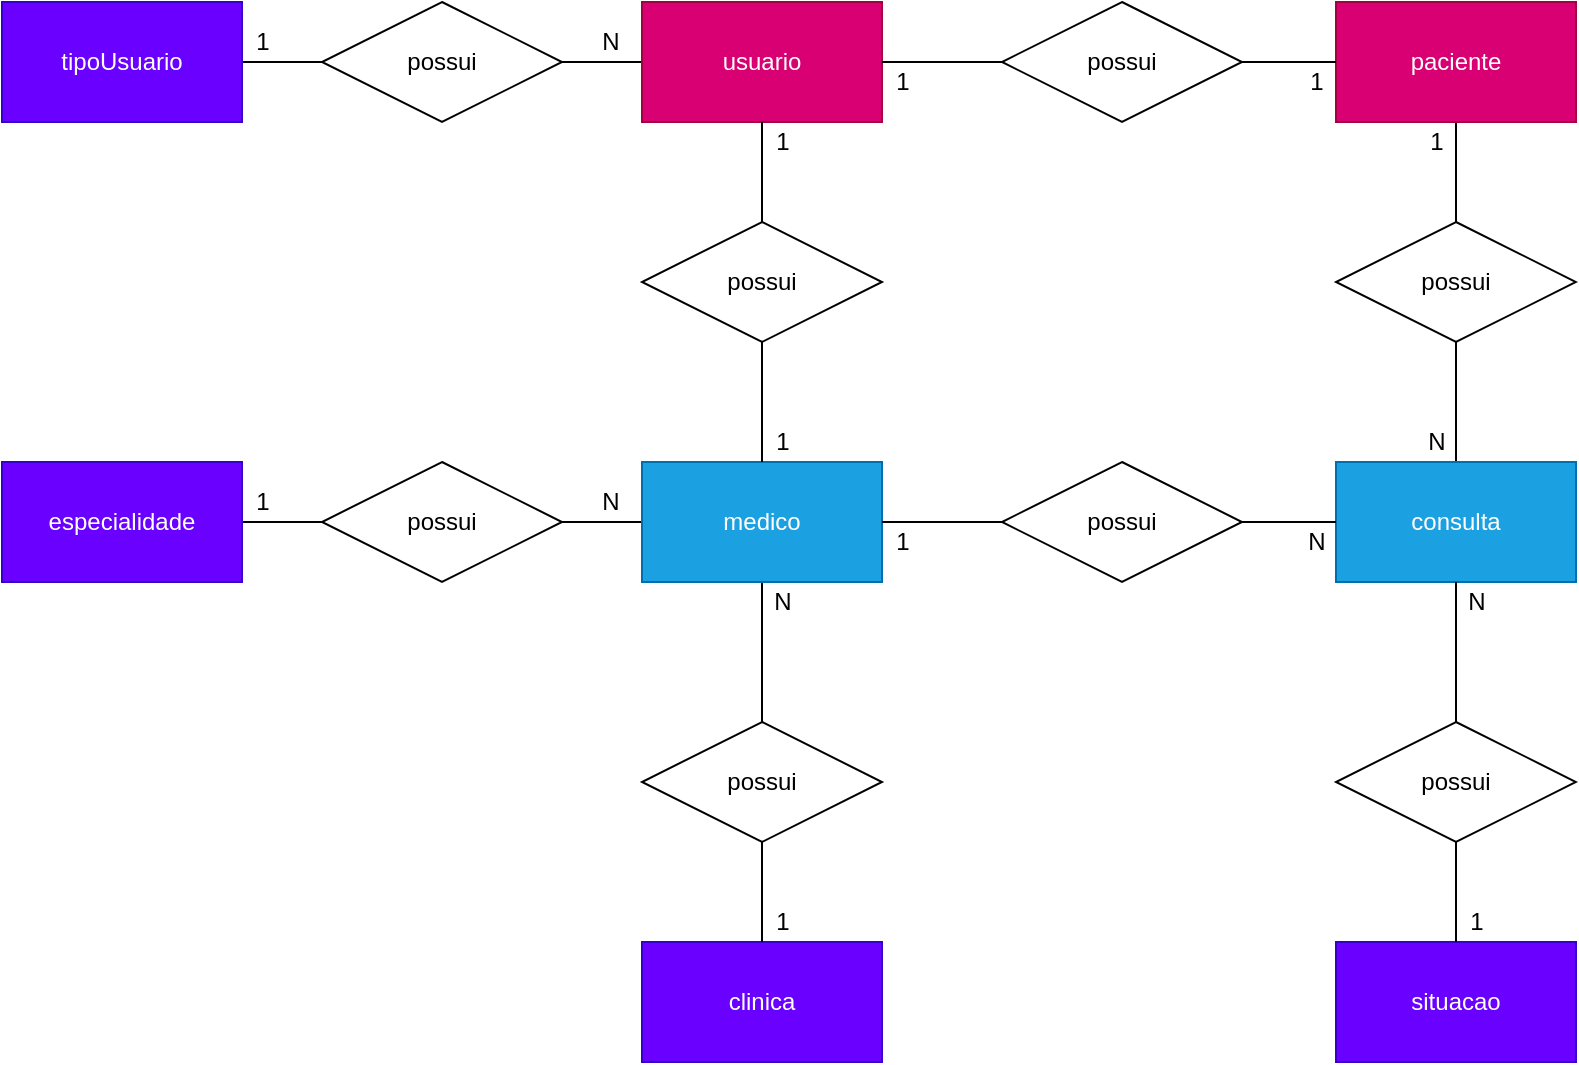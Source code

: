 <mxfile version="14.9.8" type="device" pages="2"><diagram id="Lxt0NjVx4PPxAQT_kS4Z" name="conceitual"><mxGraphModel dx="806" dy="480" grid="1" gridSize="10" guides="1" tooltips="1" connect="1" arrows="1" fold="1" page="1" pageScale="1" pageWidth="827" pageHeight="1169" math="0" shadow="0"><root><mxCell id="0"/><mxCell id="1" parent="0"/><mxCell id="OwNdWW0qKteKwHHFeVN9-1" style="edgeStyle=orthogonalEdgeStyle;rounded=0;orthogonalLoop=1;jettySize=auto;html=1;endArrow=none;endFill=0;" parent="1" source="OwNdWW0qKteKwHHFeVN9-2" target="OwNdWW0qKteKwHHFeVN9-4" edge="1"><mxGeometry relative="1" as="geometry"/></mxCell><mxCell id="OwNdWW0qKteKwHHFeVN9-2" value="tipoUsuario" style="rounded=0;whiteSpace=wrap;html=1;fillColor=#6a00ff;strokeColor=#3700CC;fontColor=#ffffff;" parent="1" vertex="1"><mxGeometry x="40" y="1050" width="120" height="60" as="geometry"/></mxCell><mxCell id="OwNdWW0qKteKwHHFeVN9-3" style="edgeStyle=orthogonalEdgeStyle;rounded=0;orthogonalLoop=1;jettySize=auto;html=1;endArrow=none;endFill=0;" parent="1" source="OwNdWW0qKteKwHHFeVN9-4" target="OwNdWW0qKteKwHHFeVN9-6" edge="1"><mxGeometry relative="1" as="geometry"/></mxCell><mxCell id="OwNdWW0qKteKwHHFeVN9-4" value="possui" style="shape=rhombus;perimeter=rhombusPerimeter;whiteSpace=wrap;html=1;align=center;" parent="1" vertex="1"><mxGeometry x="200" y="1050" width="120" height="60" as="geometry"/></mxCell><mxCell id="OwNdWW0qKteKwHHFeVN9-6" value="usuario" style="rounded=0;whiteSpace=wrap;html=1;fillColor=#d80073;strokeColor=#A50040;fontColor=#ffffff;" parent="1" vertex="1"><mxGeometry x="360" y="1050" width="120" height="60" as="geometry"/></mxCell><mxCell id="OwNdWW0qKteKwHHFeVN9-7" style="edgeStyle=orthogonalEdgeStyle;rounded=0;orthogonalLoop=1;jettySize=auto;html=1;endArrow=none;endFill=0;" parent="1" source="OwNdWW0qKteKwHHFeVN9-8" target="OwNdWW0qKteKwHHFeVN9-10" edge="1"><mxGeometry relative="1" as="geometry"/></mxCell><mxCell id="OwNdWW0qKteKwHHFeVN9-8" value="especialidade" style="rounded=0;whiteSpace=wrap;html=1;fillColor=#6a00ff;strokeColor=#3700CC;fontColor=#ffffff;" parent="1" vertex="1"><mxGeometry x="40" y="1280" width="120" height="60" as="geometry"/></mxCell><mxCell id="OwNdWW0qKteKwHHFeVN9-9" style="edgeStyle=orthogonalEdgeStyle;rounded=0;orthogonalLoop=1;jettySize=auto;html=1;endArrow=none;endFill=0;" parent="1" source="OwNdWW0qKteKwHHFeVN9-10" target="OwNdWW0qKteKwHHFeVN9-13" edge="1"><mxGeometry relative="1" as="geometry"/></mxCell><mxCell id="OwNdWW0qKteKwHHFeVN9-10" value="possui" style="shape=rhombus;perimeter=rhombusPerimeter;whiteSpace=wrap;html=1;align=center;" parent="1" vertex="1"><mxGeometry x="200" y="1280" width="120" height="60" as="geometry"/></mxCell><mxCell id="OwNdWW0qKteKwHHFeVN9-11" style="edgeStyle=orthogonalEdgeStyle;rounded=0;orthogonalLoop=1;jettySize=auto;html=1;entryX=0.5;entryY=0;entryDx=0;entryDy=0;endArrow=none;endFill=0;exitX=0.5;exitY=1;exitDx=0;exitDy=0;" parent="1" source="OwNdWW0qKteKwHHFeVN9-13" target="OwNdWW0qKteKwHHFeVN9-20" edge="1"><mxGeometry relative="1" as="geometry"/></mxCell><mxCell id="OwNdWW0qKteKwHHFeVN9-13" value="medico" style="rounded=0;whiteSpace=wrap;html=1;fillColor=#1ba1e2;strokeColor=#006EAF;fontColor=#ffffff;" parent="1" vertex="1"><mxGeometry x="360" y="1280" width="120" height="60" as="geometry"/></mxCell><mxCell id="OwNdWW0qKteKwHHFeVN9-14" value="1" style="text;html=1;align=center;verticalAlign=middle;resizable=0;points=[];autosize=1;strokeColor=none;" parent="1" vertex="1"><mxGeometry x="160" y="1060" width="20" height="20" as="geometry"/></mxCell><mxCell id="OwNdWW0qKteKwHHFeVN9-15" value="N" style="text;html=1;align=center;verticalAlign=middle;resizable=0;points=[];autosize=1;strokeColor=none;" parent="1" vertex="1"><mxGeometry x="334" y="1060" width="20" height="20" as="geometry"/></mxCell><mxCell id="OwNdWW0qKteKwHHFeVN9-16" value="1" style="text;html=1;align=center;verticalAlign=middle;resizable=0;points=[];autosize=1;strokeColor=none;" parent="1" vertex="1"><mxGeometry x="160" y="1290" width="20" height="20" as="geometry"/></mxCell><mxCell id="OwNdWW0qKteKwHHFeVN9-17" value="N" style="text;html=1;align=center;verticalAlign=middle;resizable=0;points=[];autosize=1;strokeColor=none;" parent="1" vertex="1"><mxGeometry x="334" y="1290" width="20" height="20" as="geometry"/></mxCell><mxCell id="OwNdWW0qKteKwHHFeVN9-18" value="clinica" style="rounded=0;whiteSpace=wrap;html=1;fillColor=#6a00ff;strokeColor=#3700CC;fontColor=#ffffff;" parent="1" vertex="1"><mxGeometry x="360" y="1520" width="120" height="60" as="geometry"/></mxCell><mxCell id="OwNdWW0qKteKwHHFeVN9-19" style="edgeStyle=orthogonalEdgeStyle;rounded=0;orthogonalLoop=1;jettySize=auto;html=1;endArrow=none;endFill=0;" parent="1" source="OwNdWW0qKteKwHHFeVN9-20" target="OwNdWW0qKteKwHHFeVN9-18" edge="1"><mxGeometry relative="1" as="geometry"/></mxCell><mxCell id="OwNdWW0qKteKwHHFeVN9-20" value="possui" style="shape=rhombus;perimeter=rhombusPerimeter;whiteSpace=wrap;html=1;align=center;" parent="1" vertex="1"><mxGeometry x="360" y="1410" width="120" height="60" as="geometry"/></mxCell><mxCell id="OwNdWW0qKteKwHHFeVN9-21" value="1" style="text;html=1;align=center;verticalAlign=middle;resizable=0;points=[];autosize=1;strokeColor=none;" parent="1" vertex="1"><mxGeometry x="420" y="1500" width="20" height="20" as="geometry"/></mxCell><mxCell id="OwNdWW0qKteKwHHFeVN9-22" value="N" style="text;html=1;align=center;verticalAlign=middle;resizable=0;points=[];autosize=1;strokeColor=none;" parent="1" vertex="1"><mxGeometry x="420" y="1340" width="20" height="20" as="geometry"/></mxCell><mxCell id="65DrY2SKDVw_7TaijNZf-21" style="edgeStyle=orthogonalEdgeStyle;rounded=0;orthogonalLoop=1;jettySize=auto;html=1;exitX=0.5;exitY=0;exitDx=0;exitDy=0;entryX=0.5;entryY=1;entryDx=0;entryDy=0;endArrow=none;endFill=0;" parent="1" source="OwNdWW0qKteKwHHFeVN9-25" target="65DrY2SKDVw_7TaijNZf-16" edge="1"><mxGeometry relative="1" as="geometry"/></mxCell><mxCell id="OwNdWW0qKteKwHHFeVN9-25" value="consulta" style="rounded=0;whiteSpace=wrap;html=1;fillColor=#1ba1e2;strokeColor=#006EAF;fontColor=#ffffff;" parent="1" vertex="1"><mxGeometry x="707" y="1280" width="120" height="60" as="geometry"/></mxCell><mxCell id="OwNdWW0qKteKwHHFeVN9-29" value="1" style="text;html=1;align=center;verticalAlign=middle;resizable=0;points=[];autosize=1;strokeColor=none;" parent="1" vertex="1"><mxGeometry x="480" y="1080" width="20" height="20" as="geometry"/></mxCell><mxCell id="OwNdWW0qKteKwHHFeVN9-30" value="N" style="text;html=1;align=center;verticalAlign=middle;resizable=0;points=[];autosize=1;strokeColor=none;" parent="1" vertex="1"><mxGeometry x="687" y="1310" width="20" height="20" as="geometry"/></mxCell><mxCell id="OwNdWW0qKteKwHHFeVN9-32" value="N" style="text;html=1;align=center;verticalAlign=middle;resizable=0;points=[];autosize=1;strokeColor=none;" parent="1" vertex="1"><mxGeometry x="767" y="1340" width="20" height="20" as="geometry"/></mxCell><mxCell id="OwNdWW0qKteKwHHFeVN9-33" value="situacao" style="rounded=0;whiteSpace=wrap;html=1;fillColor=#6a00ff;strokeColor=#3700CC;fontColor=#ffffff;" parent="1" vertex="1"><mxGeometry x="707" y="1520" width="120" height="60" as="geometry"/></mxCell><mxCell id="65DrY2SKDVw_7TaijNZf-29" style="edgeStyle=orthogonalEdgeStyle;rounded=0;orthogonalLoop=1;jettySize=auto;html=1;exitX=0.5;exitY=0;exitDx=0;exitDy=0;endArrow=none;endFill=0;entryX=0.5;entryY=1;entryDx=0;entryDy=0;" parent="1" source="OwNdWW0qKteKwHHFeVN9-35" target="OwNdWW0qKteKwHHFeVN9-25" edge="1"><mxGeometry relative="1" as="geometry"><mxPoint x="877" y="1370" as="targetPoint"/></mxGeometry></mxCell><mxCell id="65DrY2SKDVw_7TaijNZf-30" style="edgeStyle=orthogonalEdgeStyle;rounded=0;orthogonalLoop=1;jettySize=auto;html=1;exitX=0.5;exitY=1;exitDx=0;exitDy=0;entryX=0.5;entryY=0;entryDx=0;entryDy=0;endArrow=none;endFill=0;" parent="1" source="OwNdWW0qKteKwHHFeVN9-35" target="OwNdWW0qKteKwHHFeVN9-33" edge="1"><mxGeometry relative="1" as="geometry"/></mxCell><mxCell id="OwNdWW0qKteKwHHFeVN9-35" value="possui" style="shape=rhombus;perimeter=rhombusPerimeter;whiteSpace=wrap;html=1;align=center;" parent="1" vertex="1"><mxGeometry x="707" y="1410" width="120" height="60" as="geometry"/></mxCell><mxCell id="OwNdWW0qKteKwHHFeVN9-37" value="1" style="text;html=1;align=center;verticalAlign=middle;resizable=0;points=[];autosize=1;strokeColor=none;" parent="1" vertex="1"><mxGeometry x="767" y="1500" width="20" height="20" as="geometry"/></mxCell><mxCell id="65DrY2SKDVw_7TaijNZf-2" style="edgeStyle=orthogonalEdgeStyle;rounded=0;orthogonalLoop=1;jettySize=auto;html=1;exitX=0.5;exitY=0;exitDx=0;exitDy=0;entryX=0.5;entryY=1;entryDx=0;entryDy=0;endArrow=none;endFill=0;" parent="1" source="65DrY2SKDVw_7TaijNZf-1" target="OwNdWW0qKteKwHHFeVN9-6" edge="1"><mxGeometry relative="1" as="geometry"/></mxCell><mxCell id="65DrY2SKDVw_7TaijNZf-3" style="edgeStyle=orthogonalEdgeStyle;rounded=0;orthogonalLoop=1;jettySize=auto;html=1;exitX=0.5;exitY=1;exitDx=0;exitDy=0;entryX=0.5;entryY=0;entryDx=0;entryDy=0;endArrow=none;endFill=0;" parent="1" source="65DrY2SKDVw_7TaijNZf-1" target="OwNdWW0qKteKwHHFeVN9-13" edge="1"><mxGeometry relative="1" as="geometry"/></mxCell><mxCell id="65DrY2SKDVw_7TaijNZf-1" value="possui" style="shape=rhombus;perimeter=rhombusPerimeter;whiteSpace=wrap;html=1;align=center;" parent="1" vertex="1"><mxGeometry x="360" y="1160" width="120" height="60" as="geometry"/></mxCell><mxCell id="65DrY2SKDVw_7TaijNZf-4" value="1" style="text;html=1;align=center;verticalAlign=middle;resizable=0;points=[];autosize=1;strokeColor=none;" parent="1" vertex="1"><mxGeometry x="420" y="1260" width="20" height="20" as="geometry"/></mxCell><mxCell id="65DrY2SKDVw_7TaijNZf-17" style="edgeStyle=orthogonalEdgeStyle;rounded=0;orthogonalLoop=1;jettySize=auto;html=1;exitX=0.5;exitY=1;exitDx=0;exitDy=0;entryX=0.5;entryY=0;entryDx=0;entryDy=0;endArrow=none;endFill=0;" parent="1" source="65DrY2SKDVw_7TaijNZf-5" target="65DrY2SKDVw_7TaijNZf-16" edge="1"><mxGeometry relative="1" as="geometry"/></mxCell><mxCell id="65DrY2SKDVw_7TaijNZf-5" value="paciente" style="rounded=0;whiteSpace=wrap;html=1;fillColor=#d80073;strokeColor=#A50040;fontColor=#ffffff;" parent="1" vertex="1"><mxGeometry x="707" y="1050" width="120" height="60" as="geometry"/></mxCell><mxCell id="65DrY2SKDVw_7TaijNZf-22" style="edgeStyle=orthogonalEdgeStyle;rounded=0;orthogonalLoop=1;jettySize=auto;html=1;exitX=1;exitY=0.5;exitDx=0;exitDy=0;entryX=0;entryY=0.5;entryDx=0;entryDy=0;endArrow=none;endFill=0;" parent="1" source="65DrY2SKDVw_7TaijNZf-8" target="65DrY2SKDVw_7TaijNZf-5" edge="1"><mxGeometry relative="1" as="geometry"><mxPoint x="677" y="1080" as="sourcePoint"/></mxGeometry></mxCell><mxCell id="65DrY2SKDVw_7TaijNZf-23" style="edgeStyle=orthogonalEdgeStyle;rounded=0;orthogonalLoop=1;jettySize=auto;html=1;exitX=0;exitY=0.5;exitDx=0;exitDy=0;entryX=1;entryY=0.5;entryDx=0;entryDy=0;endArrow=none;endFill=0;" parent="1" source="65DrY2SKDVw_7TaijNZf-8" target="OwNdWW0qKteKwHHFeVN9-6" edge="1"><mxGeometry relative="1" as="geometry"/></mxCell><mxCell id="65DrY2SKDVw_7TaijNZf-8" value="possui" style="shape=rhombus;perimeter=rhombusPerimeter;whiteSpace=wrap;html=1;align=center;" parent="1" vertex="1"><mxGeometry x="540" y="1050" width="120" height="60" as="geometry"/></mxCell><mxCell id="65DrY2SKDVw_7TaijNZf-14" style="edgeStyle=orthogonalEdgeStyle;rounded=0;orthogonalLoop=1;jettySize=auto;html=1;exitX=1;exitY=0.5;exitDx=0;exitDy=0;entryX=0;entryY=0.5;entryDx=0;entryDy=0;endArrow=none;endFill=0;" parent="1" source="65DrY2SKDVw_7TaijNZf-13" target="OwNdWW0qKteKwHHFeVN9-25" edge="1"><mxGeometry relative="1" as="geometry"/></mxCell><mxCell id="65DrY2SKDVw_7TaijNZf-15" style="edgeStyle=orthogonalEdgeStyle;rounded=0;orthogonalLoop=1;jettySize=auto;html=1;exitX=0;exitY=0.5;exitDx=0;exitDy=0;entryX=1;entryY=0.5;entryDx=0;entryDy=0;endArrow=none;endFill=0;" parent="1" source="65DrY2SKDVw_7TaijNZf-13" target="OwNdWW0qKteKwHHFeVN9-13" edge="1"><mxGeometry relative="1" as="geometry"/></mxCell><mxCell id="65DrY2SKDVw_7TaijNZf-13" value="possui" style="shape=rhombus;perimeter=rhombusPerimeter;whiteSpace=wrap;html=1;align=center;" parent="1" vertex="1"><mxGeometry x="540" y="1280" width="120" height="60" as="geometry"/></mxCell><mxCell id="65DrY2SKDVw_7TaijNZf-16" value="possui" style="shape=rhombus;perimeter=rhombusPerimeter;whiteSpace=wrap;html=1;align=center;" parent="1" vertex="1"><mxGeometry x="707" y="1160" width="120" height="60" as="geometry"/></mxCell><mxCell id="65DrY2SKDVw_7TaijNZf-20" value="1" style="text;html=1;align=center;verticalAlign=middle;resizable=0;points=[];autosize=1;strokeColor=none;" parent="1" vertex="1"><mxGeometry x="420" y="1110" width="20" height="20" as="geometry"/></mxCell><mxCell id="65DrY2SKDVw_7TaijNZf-25" value="1" style="text;html=1;align=center;verticalAlign=middle;resizable=0;points=[];autosize=1;strokeColor=none;" parent="1" vertex="1"><mxGeometry x="480" y="1310" width="20" height="20" as="geometry"/></mxCell><mxCell id="65DrY2SKDVw_7TaijNZf-26" value="1" style="text;html=1;align=center;verticalAlign=middle;resizable=0;points=[];autosize=1;strokeColor=none;" parent="1" vertex="1"><mxGeometry x="687" y="1080" width="20" height="20" as="geometry"/></mxCell><mxCell id="65DrY2SKDVw_7TaijNZf-27" value="1" style="text;html=1;align=center;verticalAlign=middle;resizable=0;points=[];autosize=1;strokeColor=none;" parent="1" vertex="1"><mxGeometry x="747" y="1110" width="20" height="20" as="geometry"/></mxCell><mxCell id="65DrY2SKDVw_7TaijNZf-28" value="N" style="text;html=1;align=center;verticalAlign=middle;resizable=0;points=[];autosize=1;strokeColor=none;" parent="1" vertex="1"><mxGeometry x="747" y="1260" width="20" height="20" as="geometry"/></mxCell></root></mxGraphModel></diagram><diagram id="423AJ-9ZqPnK5ItFMTNf" name="lógico"><mxGraphModel dx="1151" dy="686" grid="1" gridSize="10" guides="1" tooltips="1" connect="1" arrows="1" fold="1" page="1" pageScale="1" pageWidth="827" pageHeight="1169" math="0" shadow="0"><root><mxCell id="VZrXTaPaGVMz0OXlkZxb-0"/><mxCell id="VZrXTaPaGVMz0OXlkZxb-1" parent="VZrXTaPaGVMz0OXlkZxb-0"/><mxCell id="xFyvgb-0Ko9vymRWaTOT-13" value="tipoUsuario" style="shape=table;startSize=30;container=1;collapsible=1;childLayout=tableLayout;fixedRows=1;rowLines=0;fontStyle=1;align=center;resizeLast=1;fillColor=#6a00ff;strokeColor=#3700CC;fontColor=#ffffff;" parent="VZrXTaPaGVMz0OXlkZxb-1" vertex="1"><mxGeometry x="570" y="600" width="180" height="100" as="geometry"/></mxCell><mxCell id="xFyvgb-0Ko9vymRWaTOT-17" value="" style="shape=partialRectangle;collapsible=0;dropTarget=0;pointerEvents=0;fillColor=none;top=0;left=0;bottom=1;right=0;points=[[0,0.5],[1,0.5]];portConstraint=eastwest;" parent="xFyvgb-0Ko9vymRWaTOT-13" vertex="1"><mxGeometry y="30" width="180" height="30" as="geometry"/></mxCell><mxCell id="xFyvgb-0Ko9vymRWaTOT-18" value="PK" style="shape=partialRectangle;connectable=0;fillColor=#60a917;top=0;left=0;bottom=0;right=0;fontStyle=1;overflow=hidden;strokeColor=#2D7600;fontColor=#ffffff;" parent="xFyvgb-0Ko9vymRWaTOT-17" vertex="1"><mxGeometry width="60" height="30" as="geometry"/></mxCell><mxCell id="xFyvgb-0Ko9vymRWaTOT-19" value="idTipoUsuario" style="shape=partialRectangle;connectable=0;fillColor=none;top=0;left=0;bottom=0;right=0;align=left;spacingLeft=6;fontStyle=5;overflow=hidden;" parent="xFyvgb-0Ko9vymRWaTOT-17" vertex="1"><mxGeometry x="60" width="120" height="30" as="geometry"/></mxCell><mxCell id="xFyvgb-0Ko9vymRWaTOT-20" value="" style="shape=partialRectangle;collapsible=0;dropTarget=0;pointerEvents=0;fillColor=none;top=0;left=0;bottom=0;right=0;points=[[0,0.5],[1,0.5]];portConstraint=eastwest;" parent="xFyvgb-0Ko9vymRWaTOT-13" vertex="1"><mxGeometry y="60" width="180" height="30" as="geometry"/></mxCell><mxCell id="xFyvgb-0Ko9vymRWaTOT-21" value="" style="shape=partialRectangle;connectable=0;fillColor=none;top=0;left=0;bottom=0;right=0;editable=1;overflow=hidden;" parent="xFyvgb-0Ko9vymRWaTOT-20" vertex="1"><mxGeometry width="60" height="30" as="geometry"/></mxCell><mxCell id="xFyvgb-0Ko9vymRWaTOT-22" value="titulo" style="shape=partialRectangle;connectable=0;fillColor=none;top=0;left=0;bottom=0;right=0;align=left;spacingLeft=6;overflow=hidden;" parent="xFyvgb-0Ko9vymRWaTOT-20" vertex="1"><mxGeometry x="60" width="120" height="30" as="geometry"/></mxCell><mxCell id="edifwQnr1_wONcyW02Sf-0" value="usuario" style="shape=table;startSize=30;container=1;collapsible=1;childLayout=tableLayout;fixedRows=1;rowLines=0;fontStyle=1;align=center;resizeLast=1;fillColor=#d80073;strokeColor=#A50040;fontColor=#ffffff;" parent="VZrXTaPaGVMz0OXlkZxb-1" vertex="1"><mxGeometry x="290" y="510" width="180" height="190" as="geometry"/></mxCell><mxCell id="edifwQnr1_wONcyW02Sf-1" value="" style="shape=partialRectangle;collapsible=0;dropTarget=0;pointerEvents=0;fillColor=none;top=0;left=0;bottom=0;right=0;points=[[0,0.5],[1,0.5]];portConstraint=eastwest;" parent="edifwQnr1_wONcyW02Sf-0" vertex="1"><mxGeometry y="30" width="180" height="30" as="geometry"/></mxCell><mxCell id="edifwQnr1_wONcyW02Sf-2" value="PK" style="shape=partialRectangle;connectable=0;fillColor=#60a917;top=0;left=0;bottom=0;right=0;fontStyle=1;overflow=hidden;strokeColor=#2D7600;fontColor=#ffffff;" parent="edifwQnr1_wONcyW02Sf-1" vertex="1"><mxGeometry width="60" height="30" as="geometry"/></mxCell><mxCell id="edifwQnr1_wONcyW02Sf-3" value="idUsuario" style="shape=partialRectangle;connectable=0;fillColor=none;top=0;left=0;bottom=0;right=0;align=left;spacingLeft=6;fontStyle=5;overflow=hidden;" parent="edifwQnr1_wONcyW02Sf-1" vertex="1"><mxGeometry x="60" width="120" height="30" as="geometry"/></mxCell><mxCell id="edifwQnr1_wONcyW02Sf-7" value="" style="shape=partialRectangle;collapsible=0;dropTarget=0;pointerEvents=0;fillColor=none;top=0;left=0;bottom=1;right=0;points=[[0,0.5],[1,0.5]];portConstraint=eastwest;" parent="edifwQnr1_wONcyW02Sf-0" vertex="1"><mxGeometry y="60" width="180" height="30" as="geometry"/></mxCell><mxCell id="edifwQnr1_wONcyW02Sf-8" value="FK" style="shape=partialRectangle;connectable=0;fillColor=#f0a30a;top=0;left=0;bottom=0;right=0;fontStyle=1;overflow=hidden;strokeColor=#BD7000;fontColor=#000000;" parent="edifwQnr1_wONcyW02Sf-7" vertex="1"><mxGeometry width="60" height="30" as="geometry"/></mxCell><mxCell id="edifwQnr1_wONcyW02Sf-9" value="idTipoUsuario" style="shape=partialRectangle;connectable=0;fillColor=none;top=0;left=0;bottom=0;right=0;align=left;spacingLeft=6;fontStyle=5;overflow=hidden;" parent="edifwQnr1_wONcyW02Sf-7" vertex="1"><mxGeometry x="60" width="120" height="30" as="geometry"/></mxCell><mxCell id="edifwQnr1_wONcyW02Sf-10" value="" style="shape=partialRectangle;collapsible=0;dropTarget=0;pointerEvents=0;fillColor=none;top=0;left=0;bottom=0;right=0;points=[[0,0.5],[1,0.5]];portConstraint=eastwest;" parent="edifwQnr1_wONcyW02Sf-0" vertex="1"><mxGeometry y="90" width="180" height="30" as="geometry"/></mxCell><mxCell id="edifwQnr1_wONcyW02Sf-11" value="" style="shape=partialRectangle;connectable=0;fillColor=none;top=0;left=0;bottom=0;right=0;editable=1;overflow=hidden;" parent="edifwQnr1_wONcyW02Sf-10" vertex="1"><mxGeometry width="60" height="30" as="geometry"/></mxCell><mxCell id="edifwQnr1_wONcyW02Sf-12" value="nome" style="shape=partialRectangle;connectable=0;fillColor=none;top=0;left=0;bottom=0;right=0;align=left;spacingLeft=6;overflow=hidden;" parent="edifwQnr1_wONcyW02Sf-10" vertex="1"><mxGeometry x="60" width="120" height="30" as="geometry"/></mxCell><mxCell id="edifwQnr1_wONcyW02Sf-13" value="" style="shape=partialRectangle;collapsible=0;dropTarget=0;pointerEvents=0;fillColor=none;top=0;left=0;bottom=0;right=0;points=[[0,0.5],[1,0.5]];portConstraint=eastwest;" parent="edifwQnr1_wONcyW02Sf-0" vertex="1"><mxGeometry y="120" width="180" height="30" as="geometry"/></mxCell><mxCell id="edifwQnr1_wONcyW02Sf-14" value="" style="shape=partialRectangle;connectable=0;fillColor=none;top=0;left=0;bottom=0;right=0;editable=1;overflow=hidden;" parent="edifwQnr1_wONcyW02Sf-13" vertex="1"><mxGeometry width="60" height="30" as="geometry"/></mxCell><mxCell id="edifwQnr1_wONcyW02Sf-15" value="email" style="shape=partialRectangle;connectable=0;fillColor=none;top=0;left=0;bottom=0;right=0;align=left;spacingLeft=6;overflow=hidden;" parent="edifwQnr1_wONcyW02Sf-13" vertex="1"><mxGeometry x="60" width="120" height="30" as="geometry"/></mxCell><mxCell id="edifwQnr1_wONcyW02Sf-16" value="" style="shape=partialRectangle;collapsible=0;dropTarget=0;pointerEvents=0;fillColor=none;top=0;left=0;bottom=0;right=0;points=[[0,0.5],[1,0.5]];portConstraint=eastwest;" parent="edifwQnr1_wONcyW02Sf-0" vertex="1"><mxGeometry y="150" width="180" height="30" as="geometry"/></mxCell><mxCell id="edifwQnr1_wONcyW02Sf-17" value="" style="shape=partialRectangle;connectable=0;fillColor=none;top=0;left=0;bottom=0;right=0;editable=1;overflow=hidden;" parent="edifwQnr1_wONcyW02Sf-16" vertex="1"><mxGeometry width="60" height="30" as="geometry"/></mxCell><mxCell id="edifwQnr1_wONcyW02Sf-18" value="senha" style="shape=partialRectangle;connectable=0;fillColor=none;top=0;left=0;bottom=0;right=0;align=left;spacingLeft=6;overflow=hidden;" parent="edifwQnr1_wONcyW02Sf-16" vertex="1"><mxGeometry x="60" width="120" height="30" as="geometry"/></mxCell><mxCell id="edifwQnr1_wONcyW02Sf-22" value="especialidade" style="shape=table;startSize=30;container=1;collapsible=1;childLayout=tableLayout;fixedRows=1;rowLines=0;fontStyle=1;align=center;resizeLast=1;fillColor=#6a00ff;strokeColor=#3700CC;fontColor=#ffffff;" parent="VZrXTaPaGVMz0OXlkZxb-1" vertex="1"><mxGeometry x="290" y="40" width="180" height="100" as="geometry"/></mxCell><mxCell id="edifwQnr1_wONcyW02Sf-23" value="" style="shape=partialRectangle;collapsible=0;dropTarget=0;pointerEvents=0;fillColor=none;top=0;left=0;bottom=1;right=0;points=[[0,0.5],[1,0.5]];portConstraint=eastwest;" parent="edifwQnr1_wONcyW02Sf-22" vertex="1"><mxGeometry y="30" width="180" height="30" as="geometry"/></mxCell><mxCell id="edifwQnr1_wONcyW02Sf-24" value="PK" style="shape=partialRectangle;connectable=0;fillColor=#60a917;top=0;left=0;bottom=0;right=0;fontStyle=1;overflow=hidden;strokeColor=#2D7600;fontColor=#ffffff;" parent="edifwQnr1_wONcyW02Sf-23" vertex="1"><mxGeometry width="60" height="30" as="geometry"/></mxCell><mxCell id="edifwQnr1_wONcyW02Sf-25" value="idEspecialidade" style="shape=partialRectangle;connectable=0;fillColor=none;top=0;left=0;bottom=0;right=0;align=left;spacingLeft=6;fontStyle=5;overflow=hidden;" parent="edifwQnr1_wONcyW02Sf-23" vertex="1"><mxGeometry x="60" width="120" height="30" as="geometry"/></mxCell><mxCell id="edifwQnr1_wONcyW02Sf-26" value="" style="shape=partialRectangle;collapsible=0;dropTarget=0;pointerEvents=0;fillColor=none;top=0;left=0;bottom=0;right=0;points=[[0,0.5],[1,0.5]];portConstraint=eastwest;" parent="edifwQnr1_wONcyW02Sf-22" vertex="1"><mxGeometry y="60" width="180" height="30" as="geometry"/></mxCell><mxCell id="edifwQnr1_wONcyW02Sf-27" value="" style="shape=partialRectangle;connectable=0;fillColor=none;top=0;left=0;bottom=0;right=0;editable=1;overflow=hidden;" parent="edifwQnr1_wONcyW02Sf-26" vertex="1"><mxGeometry width="60" height="30" as="geometry"/></mxCell><mxCell id="edifwQnr1_wONcyW02Sf-28" value="nome" style="shape=partialRectangle;connectable=0;fillColor=none;top=0;left=0;bottom=0;right=0;align=left;spacingLeft=6;overflow=hidden;" parent="edifwQnr1_wONcyW02Sf-26" vertex="1"><mxGeometry x="60" width="120" height="30" as="geometry"/></mxCell><mxCell id="edifwQnr1_wONcyW02Sf-29" value="clinica" style="shape=table;startSize=30;container=1;collapsible=1;childLayout=tableLayout;fixedRows=1;rowLines=0;fontStyle=1;align=center;resizeLast=1;fillColor=#6a00ff;strokeColor=#3700CC;fontColor=#ffffff;" parent="VZrXTaPaGVMz0OXlkZxb-1" vertex="1"><mxGeometry x="290" y="200" width="180" height="250" as="geometry"/></mxCell><mxCell id="edifwQnr1_wONcyW02Sf-30" value="" style="shape=partialRectangle;collapsible=0;dropTarget=0;pointerEvents=0;fillColor=none;top=0;left=0;bottom=1;right=0;points=[[0,0.5],[1,0.5]];portConstraint=eastwest;" parent="edifwQnr1_wONcyW02Sf-29" vertex="1"><mxGeometry y="30" width="180" height="30" as="geometry"/></mxCell><mxCell id="edifwQnr1_wONcyW02Sf-31" value="PK" style="shape=partialRectangle;connectable=0;fillColor=#60a917;top=0;left=0;bottom=0;right=0;fontStyle=1;overflow=hidden;strokeColor=#2D7600;fontColor=#ffffff;" parent="edifwQnr1_wONcyW02Sf-30" vertex="1"><mxGeometry width="60" height="30" as="geometry"/></mxCell><mxCell id="edifwQnr1_wONcyW02Sf-32" value="idClinica" style="shape=partialRectangle;connectable=0;fillColor=none;top=0;left=0;bottom=0;right=0;align=left;spacingLeft=6;fontStyle=5;overflow=hidden;" parent="edifwQnr1_wONcyW02Sf-30" vertex="1"><mxGeometry x="60" width="120" height="30" as="geometry"/></mxCell><mxCell id="edifwQnr1_wONcyW02Sf-33" value="" style="shape=partialRectangle;collapsible=0;dropTarget=0;pointerEvents=0;fillColor=none;top=0;left=0;bottom=0;right=0;points=[[0,0.5],[1,0.5]];portConstraint=eastwest;" parent="edifwQnr1_wONcyW02Sf-29" vertex="1"><mxGeometry y="60" width="180" height="30" as="geometry"/></mxCell><mxCell id="edifwQnr1_wONcyW02Sf-34" value="" style="shape=partialRectangle;connectable=0;fillColor=none;top=0;left=0;bottom=0;right=0;editable=1;overflow=hidden;" parent="edifwQnr1_wONcyW02Sf-33" vertex="1"><mxGeometry width="60" height="30" as="geometry"/></mxCell><mxCell id="edifwQnr1_wONcyW02Sf-35" value="nomeFantasia" style="shape=partialRectangle;connectable=0;fillColor=none;top=0;left=0;bottom=0;right=0;align=left;spacingLeft=6;overflow=hidden;" parent="edifwQnr1_wONcyW02Sf-33" vertex="1"><mxGeometry x="60" width="120" height="30" as="geometry"/></mxCell><mxCell id="To58ahMZVCn-xA5OfOb6-0" value="" style="shape=partialRectangle;collapsible=0;dropTarget=0;pointerEvents=0;fillColor=none;top=0;left=0;bottom=0;right=0;points=[[0,0.5],[1,0.5]];portConstraint=eastwest;" parent="edifwQnr1_wONcyW02Sf-29" vertex="1"><mxGeometry y="90" width="180" height="30" as="geometry"/></mxCell><mxCell id="To58ahMZVCn-xA5OfOb6-1" value="" style="shape=partialRectangle;connectable=0;fillColor=none;top=0;left=0;bottom=0;right=0;editable=1;overflow=hidden;" parent="To58ahMZVCn-xA5OfOb6-0" vertex="1"><mxGeometry width="60" height="30" as="geometry"/></mxCell><mxCell id="To58ahMZVCn-xA5OfOb6-2" value="cnpj" style="shape=partialRectangle;connectable=0;fillColor=none;top=0;left=0;bottom=0;right=0;align=left;spacingLeft=6;overflow=hidden;" parent="To58ahMZVCn-xA5OfOb6-0" vertex="1"><mxGeometry x="60" width="120" height="30" as="geometry"/></mxCell><mxCell id="edifwQnr1_wONcyW02Sf-36" value="" style="shape=partialRectangle;collapsible=0;dropTarget=0;pointerEvents=0;fillColor=none;top=0;left=0;bottom=0;right=0;points=[[0,0.5],[1,0.5]];portConstraint=eastwest;" parent="edifwQnr1_wONcyW02Sf-29" vertex="1"><mxGeometry y="120" width="180" height="30" as="geometry"/></mxCell><mxCell id="edifwQnr1_wONcyW02Sf-37" value="" style="shape=partialRectangle;connectable=0;fillColor=none;top=0;left=0;bottom=0;right=0;editable=1;overflow=hidden;" parent="edifwQnr1_wONcyW02Sf-36" vertex="1"><mxGeometry width="60" height="30" as="geometry"/></mxCell><mxCell id="edifwQnr1_wONcyW02Sf-38" value="razaoSocial" style="shape=partialRectangle;connectable=0;fillColor=none;top=0;left=0;bottom=0;right=0;align=left;spacingLeft=6;overflow=hidden;" parent="edifwQnr1_wONcyW02Sf-36" vertex="1"><mxGeometry x="60" width="120" height="30" as="geometry"/></mxCell><mxCell id="edifwQnr1_wONcyW02Sf-39" value="" style="shape=partialRectangle;collapsible=0;dropTarget=0;pointerEvents=0;fillColor=none;top=0;left=0;bottom=0;right=0;points=[[0,0.5],[1,0.5]];portConstraint=eastwest;" parent="edifwQnr1_wONcyW02Sf-29" vertex="1"><mxGeometry y="150" width="180" height="30" as="geometry"/></mxCell><mxCell id="edifwQnr1_wONcyW02Sf-40" value="" style="shape=partialRectangle;connectable=0;fillColor=none;top=0;left=0;bottom=0;right=0;editable=1;overflow=hidden;" parent="edifwQnr1_wONcyW02Sf-39" vertex="1"><mxGeometry width="60" height="30" as="geometry"/></mxCell><mxCell id="edifwQnr1_wONcyW02Sf-41" value="endereco" style="shape=partialRectangle;connectable=0;fillColor=none;top=0;left=0;bottom=0;right=0;align=left;spacingLeft=6;overflow=hidden;" parent="edifwQnr1_wONcyW02Sf-39" vertex="1"><mxGeometry x="60" width="120" height="30" as="geometry"/></mxCell><mxCell id="edifwQnr1_wONcyW02Sf-42" value="" style="shape=partialRectangle;collapsible=0;dropTarget=0;pointerEvents=0;fillColor=none;top=0;left=0;bottom=0;right=0;points=[[0,0.5],[1,0.5]];portConstraint=eastwest;" parent="edifwQnr1_wONcyW02Sf-29" vertex="1"><mxGeometry y="180" width="180" height="30" as="geometry"/></mxCell><mxCell id="edifwQnr1_wONcyW02Sf-43" value="" style="shape=partialRectangle;connectable=0;fillColor=none;top=0;left=0;bottom=0;right=0;editable=1;overflow=hidden;" parent="edifwQnr1_wONcyW02Sf-42" vertex="1"><mxGeometry width="60" height="30" as="geometry"/></mxCell><mxCell id="edifwQnr1_wONcyW02Sf-44" value="telefone" style="shape=partialRectangle;connectable=0;fillColor=none;top=0;left=0;bottom=0;right=0;align=left;spacingLeft=6;overflow=hidden;" parent="edifwQnr1_wONcyW02Sf-42" vertex="1"><mxGeometry x="60" width="120" height="30" as="geometry"/></mxCell><mxCell id="EemRKt45vE_Mmf5C3SEy-0" value="" style="shape=partialRectangle;collapsible=0;dropTarget=0;pointerEvents=0;fillColor=none;top=0;left=0;bottom=0;right=0;points=[[0,0.5],[1,0.5]];portConstraint=eastwest;" parent="edifwQnr1_wONcyW02Sf-29" vertex="1"><mxGeometry y="210" width="180" height="30" as="geometry"/></mxCell><mxCell id="EemRKt45vE_Mmf5C3SEy-1" value="" style="shape=partialRectangle;connectable=0;fillColor=none;top=0;left=0;bottom=0;right=0;editable=1;overflow=hidden;" parent="EemRKt45vE_Mmf5C3SEy-0" vertex="1"><mxGeometry width="60" height="30" as="geometry"/></mxCell><mxCell id="EemRKt45vE_Mmf5C3SEy-2" value="horarioFuncionamento" style="shape=partialRectangle;connectable=0;fillColor=none;top=0;left=0;bottom=0;right=0;align=left;spacingLeft=6;overflow=hidden;" parent="EemRKt45vE_Mmf5C3SEy-0" vertex="1"><mxGeometry x="60" width="120" height="30" as="geometry"/></mxCell><mxCell id="edifwQnr1_wONcyW02Sf-51" value="situacao" style="shape=table;startSize=30;container=1;collapsible=1;childLayout=tableLayout;fixedRows=1;rowLines=0;fontStyle=1;align=center;resizeLast=1;fillColor=#6a00ff;strokeColor=#3700CC;fontColor=#ffffff;" parent="VZrXTaPaGVMz0OXlkZxb-1" vertex="1"><mxGeometry x="830" y="300" width="180" height="100" as="geometry"><mxRectangle x="830" y="300" width="80" height="30" as="alternateBounds"/></mxGeometry></mxCell><mxCell id="edifwQnr1_wONcyW02Sf-52" value="" style="shape=partialRectangle;collapsible=0;dropTarget=0;pointerEvents=0;fillColor=none;top=0;left=0;bottom=1;right=0;points=[[0,0.5],[1,0.5]];portConstraint=eastwest;" parent="edifwQnr1_wONcyW02Sf-51" vertex="1"><mxGeometry y="30" width="180" height="30" as="geometry"/></mxCell><mxCell id="edifwQnr1_wONcyW02Sf-53" value="PK" style="shape=partialRectangle;connectable=0;fillColor=#60a917;top=0;left=0;bottom=0;right=0;fontStyle=1;overflow=hidden;strokeColor=#2D7600;fontColor=#ffffff;" parent="edifwQnr1_wONcyW02Sf-52" vertex="1"><mxGeometry width="60" height="30" as="geometry"/></mxCell><mxCell id="edifwQnr1_wONcyW02Sf-54" value="idSituacao" style="shape=partialRectangle;connectable=0;fillColor=none;top=0;left=0;bottom=0;right=0;align=left;spacingLeft=6;fontStyle=5;overflow=hidden;" parent="edifwQnr1_wONcyW02Sf-52" vertex="1"><mxGeometry x="60" width="120" height="30" as="geometry"/></mxCell><mxCell id="edifwQnr1_wONcyW02Sf-55" value="" style="shape=partialRectangle;collapsible=0;dropTarget=0;pointerEvents=0;fillColor=none;top=0;left=0;bottom=0;right=0;points=[[0,0.5],[1,0.5]];portConstraint=eastwest;" parent="edifwQnr1_wONcyW02Sf-51" vertex="1"><mxGeometry y="60" width="180" height="30" as="geometry"/></mxCell><mxCell id="edifwQnr1_wONcyW02Sf-56" value="" style="shape=partialRectangle;connectable=0;fillColor=none;top=0;left=0;bottom=0;right=0;editable=1;overflow=hidden;" parent="edifwQnr1_wONcyW02Sf-55" vertex="1"><mxGeometry width="60" height="30" as="geometry"/></mxCell><mxCell id="edifwQnr1_wONcyW02Sf-57" value="titulo" style="shape=partialRectangle;connectable=0;fillColor=none;top=0;left=0;bottom=0;right=0;align=left;spacingLeft=6;overflow=hidden;" parent="edifwQnr1_wONcyW02Sf-55" vertex="1"><mxGeometry x="60" width="120" height="30" as="geometry"/></mxCell><mxCell id="edifwQnr1_wONcyW02Sf-58" value="consulta" style="shape=table;startSize=30;container=1;collapsible=1;childLayout=tableLayout;fixedRows=1;rowLines=0;fontStyle=1;align=center;resizeLast=1;fillColor=#1ba1e2;strokeColor=#006EAF;fontColor=#ffffff;" parent="VZrXTaPaGVMz0OXlkZxb-1" vertex="1"><mxGeometry x="830" y="40" width="180" height="220" as="geometry"/></mxCell><mxCell id="edifwQnr1_wONcyW02Sf-59" value="" style="shape=partialRectangle;collapsible=0;dropTarget=0;pointerEvents=0;fillColor=none;top=0;left=0;bottom=0;right=0;points=[[0,0.5],[1,0.5]];portConstraint=eastwest;" parent="edifwQnr1_wONcyW02Sf-58" vertex="1"><mxGeometry y="30" width="180" height="30" as="geometry"/></mxCell><mxCell id="edifwQnr1_wONcyW02Sf-60" value="PK" style="shape=partialRectangle;connectable=0;fillColor=#60a917;top=0;left=0;bottom=0;right=0;fontStyle=1;overflow=hidden;strokeColor=#2D7600;fontColor=#ffffff;" parent="edifwQnr1_wONcyW02Sf-59" vertex="1"><mxGeometry width="60" height="30" as="geometry"/></mxCell><mxCell id="edifwQnr1_wONcyW02Sf-61" value="idConsulta" style="shape=partialRectangle;connectable=0;fillColor=none;top=0;left=0;bottom=0;right=0;align=left;spacingLeft=6;fontStyle=5;overflow=hidden;" parent="edifwQnr1_wONcyW02Sf-59" vertex="1"><mxGeometry x="60" width="120" height="30" as="geometry"/></mxCell><mxCell id="edifwQnr1_wONcyW02Sf-62" value="" style="shape=partialRectangle;collapsible=0;dropTarget=0;pointerEvents=0;fillColor=none;top=0;left=0;bottom=0;right=0;points=[[0,0.5],[1,0.5]];portConstraint=eastwest;" parent="edifwQnr1_wONcyW02Sf-58" vertex="1"><mxGeometry y="60" width="180" height="30" as="geometry"/></mxCell><mxCell id="edifwQnr1_wONcyW02Sf-63" value="FK" style="shape=partialRectangle;connectable=0;fillColor=#f0a30a;top=0;left=0;bottom=0;right=0;fontStyle=1;overflow=hidden;strokeColor=#BD7000;fontColor=#000000;" parent="edifwQnr1_wONcyW02Sf-62" vertex="1"><mxGeometry width="60" height="30" as="geometry"/></mxCell><mxCell id="edifwQnr1_wONcyW02Sf-64" value="idMedico" style="shape=partialRectangle;connectable=0;fillColor=none;top=0;left=0;bottom=0;right=0;align=left;spacingLeft=6;fontStyle=5;overflow=hidden;" parent="edifwQnr1_wONcyW02Sf-62" vertex="1"><mxGeometry x="60" width="120" height="30" as="geometry"/></mxCell><mxCell id="edifwQnr1_wONcyW02Sf-166" value="" style="shape=partialRectangle;collapsible=0;dropTarget=0;pointerEvents=0;fillColor=none;top=0;left=0;bottom=0;right=0;points=[[0,0.5],[1,0.5]];portConstraint=eastwest;" parent="edifwQnr1_wONcyW02Sf-58" vertex="1"><mxGeometry y="90" width="180" height="30" as="geometry"/></mxCell><mxCell id="edifwQnr1_wONcyW02Sf-167" value="FK" style="shape=partialRectangle;connectable=0;fillColor=#f0a30a;top=0;left=0;bottom=0;right=0;fontStyle=1;overflow=hidden;strokeColor=#BD7000;fontColor=#000000;" parent="edifwQnr1_wONcyW02Sf-166" vertex="1"><mxGeometry width="60" height="30" as="geometry"/></mxCell><mxCell id="edifwQnr1_wONcyW02Sf-168" value="idPaciente" style="shape=partialRectangle;connectable=0;fillColor=none;top=0;left=0;bottom=0;right=0;align=left;spacingLeft=6;fontStyle=5;overflow=hidden;" parent="edifwQnr1_wONcyW02Sf-166" vertex="1"><mxGeometry x="60" width="120" height="30" as="geometry"/></mxCell><mxCell id="edifwQnr1_wONcyW02Sf-65" value="" style="shape=partialRectangle;collapsible=0;dropTarget=0;pointerEvents=0;fillColor=none;top=0;left=0;bottom=1;right=0;points=[[0,0.5],[1,0.5]];portConstraint=eastwest;" parent="edifwQnr1_wONcyW02Sf-58" vertex="1"><mxGeometry y="120" width="180" height="30" as="geometry"/></mxCell><mxCell id="edifwQnr1_wONcyW02Sf-66" value="FK" style="shape=partialRectangle;connectable=0;fillColor=#f0a30a;top=0;left=0;bottom=0;right=0;fontStyle=1;overflow=hidden;strokeColor=#BD7000;fontColor=#000000;" parent="edifwQnr1_wONcyW02Sf-65" vertex="1"><mxGeometry width="60" height="30" as="geometry"/></mxCell><mxCell id="edifwQnr1_wONcyW02Sf-67" value="idSituacao" style="shape=partialRectangle;connectable=0;fillColor=none;top=0;left=0;bottom=0;right=0;align=left;spacingLeft=6;fontStyle=5;overflow=hidden;" parent="edifwQnr1_wONcyW02Sf-65" vertex="1"><mxGeometry x="60" width="120" height="30" as="geometry"/></mxCell><mxCell id="edifwQnr1_wONcyW02Sf-68" value="" style="shape=partialRectangle;collapsible=0;dropTarget=0;pointerEvents=0;fillColor=none;top=0;left=0;bottom=0;right=0;points=[[0,0.5],[1,0.5]];portConstraint=eastwest;" parent="edifwQnr1_wONcyW02Sf-58" vertex="1"><mxGeometry y="150" width="180" height="30" as="geometry"/></mxCell><mxCell id="edifwQnr1_wONcyW02Sf-69" value="" style="shape=partialRectangle;connectable=0;fillColor=none;top=0;left=0;bottom=0;right=0;editable=1;overflow=hidden;" parent="edifwQnr1_wONcyW02Sf-68" vertex="1"><mxGeometry width="60" height="30" as="geometry"/></mxCell><mxCell id="edifwQnr1_wONcyW02Sf-70" value="dataHorario" style="shape=partialRectangle;connectable=0;fillColor=none;top=0;left=0;bottom=0;right=0;align=left;spacingLeft=6;overflow=hidden;" parent="edifwQnr1_wONcyW02Sf-68" vertex="1"><mxGeometry x="60" width="120" height="30" as="geometry"/></mxCell><mxCell id="edifwQnr1_wONcyW02Sf-71" value="" style="shape=partialRectangle;collapsible=0;dropTarget=0;pointerEvents=0;fillColor=none;top=0;left=0;bottom=0;right=0;points=[[0,0.5],[1,0.5]];portConstraint=eastwest;" parent="edifwQnr1_wONcyW02Sf-58" vertex="1"><mxGeometry y="180" width="180" height="30" as="geometry"/></mxCell><mxCell id="edifwQnr1_wONcyW02Sf-72" value="" style="shape=partialRectangle;connectable=0;fillColor=none;top=0;left=0;bottom=0;right=0;editable=1;overflow=hidden;" parent="edifwQnr1_wONcyW02Sf-71" vertex="1"><mxGeometry width="60" height="30" as="geometry"/></mxCell><mxCell id="edifwQnr1_wONcyW02Sf-73" value="resumo" style="shape=partialRectangle;connectable=0;fillColor=none;top=0;left=0;bottom=0;right=0;align=left;spacingLeft=6;overflow=hidden;" parent="edifwQnr1_wONcyW02Sf-71" vertex="1"><mxGeometry x="60" width="120" height="30" as="geometry"/></mxCell><mxCell id="edifwQnr1_wONcyW02Sf-81" value="paciente" style="shape=table;startSize=30;container=1;collapsible=1;childLayout=tableLayout;fixedRows=1;rowLines=0;fontStyle=1;align=center;resizeLast=1;fillColor=#d80073;strokeColor=#A50040;fontColor=#ffffff;" parent="VZrXTaPaGVMz0OXlkZxb-1" vertex="1"><mxGeometry x="570" y="290" width="180" height="280" as="geometry"/></mxCell><mxCell id="edifwQnr1_wONcyW02Sf-82" value="" style="shape=partialRectangle;collapsible=0;dropTarget=0;pointerEvents=0;fillColor=none;top=0;left=0;bottom=0;right=0;points=[[0,0.5],[1,0.5]];portConstraint=eastwest;" parent="edifwQnr1_wONcyW02Sf-81" vertex="1"><mxGeometry y="30" width="180" height="30" as="geometry"/></mxCell><mxCell id="edifwQnr1_wONcyW02Sf-83" value="PK" style="shape=partialRectangle;connectable=0;fillColor=#60a917;top=0;left=0;bottom=0;right=0;fontStyle=1;overflow=hidden;strokeColor=#2D7600;fontColor=#ffffff;" parent="edifwQnr1_wONcyW02Sf-82" vertex="1"><mxGeometry width="60" height="30" as="geometry"/></mxCell><mxCell id="edifwQnr1_wONcyW02Sf-84" value="idPaciente" style="shape=partialRectangle;connectable=0;fillColor=none;top=0;left=0;bottom=0;right=0;align=left;spacingLeft=6;fontStyle=5;overflow=hidden;" parent="edifwQnr1_wONcyW02Sf-82" vertex="1"><mxGeometry x="60" width="120" height="30" as="geometry"/></mxCell><mxCell id="edifwQnr1_wONcyW02Sf-85" value="" style="shape=partialRectangle;collapsible=0;dropTarget=0;pointerEvents=0;fillColor=none;top=0;left=0;bottom=1;right=0;points=[[0,0.5],[1,0.5]];portConstraint=eastwest;" parent="edifwQnr1_wONcyW02Sf-81" vertex="1"><mxGeometry y="60" width="180" height="30" as="geometry"/></mxCell><mxCell id="edifwQnr1_wONcyW02Sf-86" value="FK" style="shape=partialRectangle;connectable=0;fillColor=#f0a30a;top=0;left=0;bottom=0;right=0;fontStyle=1;overflow=hidden;strokeColor=#BD7000;fontColor=#000000;" parent="edifwQnr1_wONcyW02Sf-85" vertex="1"><mxGeometry width="60" height="30" as="geometry"/></mxCell><mxCell id="edifwQnr1_wONcyW02Sf-87" value="idUsuario" style="shape=partialRectangle;connectable=0;fillColor=none;top=0;left=0;bottom=0;right=0;align=left;spacingLeft=6;fontStyle=5;overflow=hidden;" parent="edifwQnr1_wONcyW02Sf-85" vertex="1"><mxGeometry x="60" width="120" height="30" as="geometry"/></mxCell><mxCell id="edifwQnr1_wONcyW02Sf-88" value="" style="shape=partialRectangle;collapsible=0;dropTarget=0;pointerEvents=0;fillColor=none;top=0;left=0;bottom=0;right=0;points=[[0,0.5],[1,0.5]];portConstraint=eastwest;" parent="edifwQnr1_wONcyW02Sf-81" vertex="1"><mxGeometry y="90" width="180" height="30" as="geometry"/></mxCell><mxCell id="edifwQnr1_wONcyW02Sf-89" value="" style="shape=partialRectangle;connectable=0;fillColor=none;top=0;left=0;bottom=0;right=0;editable=1;overflow=hidden;" parent="edifwQnr1_wONcyW02Sf-88" vertex="1"><mxGeometry width="60" height="30" as="geometry"/></mxCell><mxCell id="edifwQnr1_wONcyW02Sf-90" value="nomeCompleto" style="shape=partialRectangle;connectable=0;fillColor=none;top=0;left=0;bottom=0;right=0;align=left;spacingLeft=6;overflow=hidden;" parent="edifwQnr1_wONcyW02Sf-88" vertex="1"><mxGeometry x="60" width="120" height="30" as="geometry"/></mxCell><mxCell id="edifwQnr1_wONcyW02Sf-100" value="" style="shape=partialRectangle;collapsible=0;dropTarget=0;pointerEvents=0;fillColor=none;top=0;left=0;bottom=0;right=0;points=[[0,0.5],[1,0.5]];portConstraint=eastwest;" parent="edifwQnr1_wONcyW02Sf-81" vertex="1"><mxGeometry y="120" width="180" height="30" as="geometry"/></mxCell><mxCell id="edifwQnr1_wONcyW02Sf-101" value="" style="shape=partialRectangle;connectable=0;fillColor=none;top=0;left=0;bottom=0;right=0;editable=1;overflow=hidden;" parent="edifwQnr1_wONcyW02Sf-100" vertex="1"><mxGeometry width="60" height="30" as="geometry"/></mxCell><mxCell id="edifwQnr1_wONcyW02Sf-102" value="dataNascimento" style="shape=partialRectangle;connectable=0;fillColor=none;top=0;left=0;bottom=0;right=0;align=left;spacingLeft=6;overflow=hidden;" parent="edifwQnr1_wONcyW02Sf-100" vertex="1"><mxGeometry x="60" width="120" height="30" as="geometry"/></mxCell><mxCell id="edifwQnr1_wONcyW02Sf-91" value="" style="shape=partialRectangle;collapsible=0;dropTarget=0;pointerEvents=0;fillColor=none;top=0;left=0;bottom=0;right=0;points=[[0,0.5],[1,0.5]];portConstraint=eastwest;" parent="edifwQnr1_wONcyW02Sf-81" vertex="1"><mxGeometry y="150" width="180" height="30" as="geometry"/></mxCell><mxCell id="edifwQnr1_wONcyW02Sf-92" value="" style="shape=partialRectangle;connectable=0;fillColor=none;top=0;left=0;bottom=0;right=0;editable=1;overflow=hidden;" parent="edifwQnr1_wONcyW02Sf-91" vertex="1"><mxGeometry width="60" height="30" as="geometry"/></mxCell><mxCell id="edifwQnr1_wONcyW02Sf-93" value="rg" style="shape=partialRectangle;connectable=0;fillColor=none;top=0;left=0;bottom=0;right=0;align=left;spacingLeft=6;overflow=hidden;" parent="edifwQnr1_wONcyW02Sf-91" vertex="1"><mxGeometry x="60" width="120" height="30" as="geometry"/></mxCell><mxCell id="edifwQnr1_wONcyW02Sf-94" value="" style="shape=partialRectangle;collapsible=0;dropTarget=0;pointerEvents=0;fillColor=none;top=0;left=0;bottom=0;right=0;points=[[0,0.5],[1,0.5]];portConstraint=eastwest;" parent="edifwQnr1_wONcyW02Sf-81" vertex="1"><mxGeometry y="180" width="180" height="30" as="geometry"/></mxCell><mxCell id="edifwQnr1_wONcyW02Sf-95" value="" style="shape=partialRectangle;connectable=0;fillColor=none;top=0;left=0;bottom=0;right=0;editable=1;overflow=hidden;" parent="edifwQnr1_wONcyW02Sf-94" vertex="1"><mxGeometry width="60" height="30" as="geometry"/></mxCell><mxCell id="edifwQnr1_wONcyW02Sf-96" value="cpf" style="shape=partialRectangle;connectable=0;fillColor=none;top=0;left=0;bottom=0;right=0;align=left;spacingLeft=6;overflow=hidden;" parent="edifwQnr1_wONcyW02Sf-94" vertex="1"><mxGeometry x="60" width="120" height="30" as="geometry"/></mxCell><mxCell id="edifwQnr1_wONcyW02Sf-97" value="" style="shape=partialRectangle;collapsible=0;dropTarget=0;pointerEvents=0;fillColor=none;top=0;left=0;bottom=0;right=0;points=[[0,0.5],[1,0.5]];portConstraint=eastwest;" parent="edifwQnr1_wONcyW02Sf-81" vertex="1"><mxGeometry y="210" width="180" height="30" as="geometry"/></mxCell><mxCell id="edifwQnr1_wONcyW02Sf-98" value="" style="shape=partialRectangle;connectable=0;fillColor=none;top=0;left=0;bottom=0;right=0;editable=1;overflow=hidden;" parent="edifwQnr1_wONcyW02Sf-97" vertex="1"><mxGeometry width="60" height="30" as="geometry"/></mxCell><mxCell id="edifwQnr1_wONcyW02Sf-99" value="endereco" style="shape=partialRectangle;connectable=0;fillColor=none;top=0;left=0;bottom=0;right=0;align=left;spacingLeft=6;overflow=hidden;" parent="edifwQnr1_wONcyW02Sf-97" vertex="1"><mxGeometry x="60" width="120" height="30" as="geometry"/></mxCell><mxCell id="edifwQnr1_wONcyW02Sf-103" value="" style="shape=partialRectangle;collapsible=0;dropTarget=0;pointerEvents=0;fillColor=none;top=0;left=0;bottom=0;right=0;points=[[0,0.5],[1,0.5]];portConstraint=eastwest;" parent="edifwQnr1_wONcyW02Sf-81" vertex="1"><mxGeometry y="240" width="180" height="30" as="geometry"/></mxCell><mxCell id="edifwQnr1_wONcyW02Sf-104" value="" style="shape=partialRectangle;connectable=0;fillColor=none;top=0;left=0;bottom=0;right=0;editable=1;overflow=hidden;" parent="edifwQnr1_wONcyW02Sf-103" vertex="1"><mxGeometry width="60" height="30" as="geometry"/></mxCell><mxCell id="edifwQnr1_wONcyW02Sf-105" value="telefone" style="shape=partialRectangle;connectable=0;fillColor=none;top=0;left=0;bottom=0;right=0;align=left;spacingLeft=6;overflow=hidden;" parent="edifwQnr1_wONcyW02Sf-103" vertex="1"><mxGeometry x="60" width="120" height="30" as="geometry"/></mxCell><mxCell id="edifwQnr1_wONcyW02Sf-112" value="" style="edgeStyle=entityRelationEdgeStyle;fontSize=12;html=1;endArrow=ERoneToMany;" parent="VZrXTaPaGVMz0OXlkZxb-1" source="edifwQnr1_wONcyW02Sf-1" target="edifwQnr1_wONcyW02Sf-85" edge="1"><mxGeometry width="100" height="100" relative="1" as="geometry"><mxPoint x="410" y="750" as="sourcePoint"/><mxPoint x="510" y="650" as="targetPoint"/></mxGeometry></mxCell><mxCell id="edifwQnr1_wONcyW02Sf-113" value="medico" style="shape=table;startSize=30;container=1;collapsible=1;childLayout=tableLayout;fixedRows=1;rowLines=0;fontStyle=1;align=center;resizeLast=1;fillColor=#1ba1e2;strokeColor=#006EAF;fontColor=#ffffff;" parent="VZrXTaPaGVMz0OXlkZxb-1" vertex="1"><mxGeometry x="570" y="40" width="180" height="220" as="geometry"/></mxCell><mxCell id="edifwQnr1_wONcyW02Sf-114" value="" style="shape=partialRectangle;collapsible=0;dropTarget=0;pointerEvents=0;fillColor=none;top=0;left=0;bottom=0;right=0;points=[[0,0.5],[1,0.5]];portConstraint=eastwest;" parent="edifwQnr1_wONcyW02Sf-113" vertex="1"><mxGeometry y="30" width="180" height="30" as="geometry"/></mxCell><mxCell id="edifwQnr1_wONcyW02Sf-115" value="PK" style="shape=partialRectangle;connectable=0;fillColor=#60a917;top=0;left=0;bottom=0;right=0;fontStyle=1;overflow=hidden;strokeColor=#2D7600;fontColor=#ffffff;" parent="edifwQnr1_wONcyW02Sf-114" vertex="1"><mxGeometry width="60" height="30" as="geometry"/></mxCell><mxCell id="edifwQnr1_wONcyW02Sf-116" value="idMedico" style="shape=partialRectangle;connectable=0;fillColor=none;top=0;left=0;bottom=0;right=0;align=left;spacingLeft=6;fontStyle=5;overflow=hidden;" parent="edifwQnr1_wONcyW02Sf-114" vertex="1"><mxGeometry x="60" width="120" height="30" as="geometry"/></mxCell><mxCell id="edifwQnr1_wONcyW02Sf-144" value="" style="shape=partialRectangle;collapsible=0;dropTarget=0;pointerEvents=0;fillColor=none;top=0;left=0;bottom=0;right=0;points=[[0,0.5],[1,0.5]];portConstraint=eastwest;" parent="edifwQnr1_wONcyW02Sf-113" vertex="1"><mxGeometry y="60" width="180" height="30" as="geometry"/></mxCell><mxCell id="edifwQnr1_wONcyW02Sf-145" value="FK" style="shape=partialRectangle;connectable=0;fillColor=#f0a30a;top=0;left=0;bottom=0;right=0;fontStyle=1;overflow=hidden;strokeColor=#BD7000;fontColor=#000000;" parent="edifwQnr1_wONcyW02Sf-144" vertex="1"><mxGeometry width="60" height="30" as="geometry"/></mxCell><mxCell id="edifwQnr1_wONcyW02Sf-146" value="idEspecialidade" style="shape=partialRectangle;connectable=0;fillColor=none;top=0;left=0;bottom=0;right=0;align=left;spacingLeft=6;fontStyle=5;overflow=hidden;" parent="edifwQnr1_wONcyW02Sf-144" vertex="1"><mxGeometry x="60" width="120" height="30" as="geometry"/></mxCell><mxCell id="edifwQnr1_wONcyW02Sf-147" value="" style="shape=partialRectangle;collapsible=0;dropTarget=0;pointerEvents=0;fillColor=none;top=0;left=0;bottom=0;right=0;points=[[0,0.5],[1,0.5]];portConstraint=eastwest;" parent="edifwQnr1_wONcyW02Sf-113" vertex="1"><mxGeometry y="90" width="180" height="30" as="geometry"/></mxCell><mxCell id="edifwQnr1_wONcyW02Sf-148" value="FK" style="shape=partialRectangle;connectable=0;fillColor=#f0a30a;top=0;left=0;bottom=0;right=0;fontStyle=1;overflow=hidden;strokeColor=#BD7000;fontColor=#000000;" parent="edifwQnr1_wONcyW02Sf-147" vertex="1"><mxGeometry width="60" height="30" as="geometry"/></mxCell><mxCell id="edifwQnr1_wONcyW02Sf-149" value="idClinica" style="shape=partialRectangle;connectable=0;fillColor=none;top=0;left=0;bottom=0;right=0;align=left;spacingLeft=6;fontStyle=5;overflow=hidden;" parent="edifwQnr1_wONcyW02Sf-147" vertex="1"><mxGeometry x="60" width="120" height="30" as="geometry"/></mxCell><mxCell id="edifwQnr1_wONcyW02Sf-117" value="" style="shape=partialRectangle;collapsible=0;dropTarget=0;pointerEvents=0;fillColor=none;top=0;left=0;bottom=1;right=0;points=[[0,0.5],[1,0.5]];portConstraint=eastwest;" parent="edifwQnr1_wONcyW02Sf-113" vertex="1"><mxGeometry y="120" width="180" height="30" as="geometry"/></mxCell><mxCell id="edifwQnr1_wONcyW02Sf-118" value="FK" style="shape=partialRectangle;connectable=0;fillColor=#f0a30a;top=0;left=0;bottom=0;right=0;fontStyle=1;overflow=hidden;strokeColor=#BD7000;fontColor=#000000;" parent="edifwQnr1_wONcyW02Sf-117" vertex="1"><mxGeometry width="60" height="30" as="geometry"/></mxCell><mxCell id="edifwQnr1_wONcyW02Sf-119" value="idUsuario" style="shape=partialRectangle;connectable=0;fillColor=none;top=0;left=0;bottom=0;right=0;align=left;spacingLeft=6;fontStyle=5;overflow=hidden;" parent="edifwQnr1_wONcyW02Sf-117" vertex="1"><mxGeometry x="60" width="120" height="30" as="geometry"/></mxCell><mxCell id="edifwQnr1_wONcyW02Sf-120" value="" style="shape=partialRectangle;collapsible=0;dropTarget=0;pointerEvents=0;fillColor=none;top=0;left=0;bottom=0;right=0;points=[[0,0.5],[1,0.5]];portConstraint=eastwest;" parent="edifwQnr1_wONcyW02Sf-113" vertex="1"><mxGeometry y="150" width="180" height="30" as="geometry"/></mxCell><mxCell id="edifwQnr1_wONcyW02Sf-121" value="" style="shape=partialRectangle;connectable=0;fillColor=none;top=0;left=0;bottom=0;right=0;editable=1;overflow=hidden;" parent="edifwQnr1_wONcyW02Sf-120" vertex="1"><mxGeometry width="60" height="30" as="geometry"/></mxCell><mxCell id="edifwQnr1_wONcyW02Sf-122" value="nomeCompleto" style="shape=partialRectangle;connectable=0;fillColor=none;top=0;left=0;bottom=0;right=0;align=left;spacingLeft=6;overflow=hidden;" parent="edifwQnr1_wONcyW02Sf-120" vertex="1"><mxGeometry x="60" width="120" height="30" as="geometry"/></mxCell><mxCell id="edifwQnr1_wONcyW02Sf-123" value="" style="shape=partialRectangle;collapsible=0;dropTarget=0;pointerEvents=0;fillColor=none;top=0;left=0;bottom=0;right=0;points=[[0,0.5],[1,0.5]];portConstraint=eastwest;" parent="edifwQnr1_wONcyW02Sf-113" vertex="1"><mxGeometry y="180" width="180" height="30" as="geometry"/></mxCell><mxCell id="edifwQnr1_wONcyW02Sf-124" value="" style="shape=partialRectangle;connectable=0;fillColor=none;top=0;left=0;bottom=0;right=0;editable=1;overflow=hidden;" parent="edifwQnr1_wONcyW02Sf-123" vertex="1"><mxGeometry width="60" height="30" as="geometry"/></mxCell><mxCell id="edifwQnr1_wONcyW02Sf-125" value="crm" style="shape=partialRectangle;connectable=0;fillColor=none;top=0;left=0;bottom=0;right=0;align=left;spacingLeft=6;overflow=hidden;" parent="edifwQnr1_wONcyW02Sf-123" vertex="1"><mxGeometry x="60" width="120" height="30" as="geometry"/></mxCell><mxCell id="edifwQnr1_wONcyW02Sf-150" value="" style="edgeStyle=entityRelationEdgeStyle;fontSize=12;html=1;endArrow=ERoneToMany;" parent="VZrXTaPaGVMz0OXlkZxb-1" source="edifwQnr1_wONcyW02Sf-1" target="edifwQnr1_wONcyW02Sf-117" edge="1"><mxGeometry width="100" height="100" relative="1" as="geometry"><mxPoint x="360" y="810" as="sourcePoint"/><mxPoint x="460" y="710" as="targetPoint"/></mxGeometry></mxCell><mxCell id="edifwQnr1_wONcyW02Sf-163" value="" style="edgeStyle=entityRelationEdgeStyle;fontSize=12;html=1;endArrow=ERoneToMany;" parent="VZrXTaPaGVMz0OXlkZxb-1" source="xFyvgb-0Ko9vymRWaTOT-17" target="edifwQnr1_wONcyW02Sf-7" edge="1"><mxGeometry width="100" height="100" relative="1" as="geometry"><mxPoint x="110" y="780" as="sourcePoint"/><mxPoint x="270" y="915" as="targetPoint"/></mxGeometry></mxCell><mxCell id="edifwQnr1_wONcyW02Sf-164" value="" style="edgeStyle=entityRelationEdgeStyle;fontSize=12;html=1;endArrow=ERoneToMany;" parent="VZrXTaPaGVMz0OXlkZxb-1" source="edifwQnr1_wONcyW02Sf-23" target="edifwQnr1_wONcyW02Sf-144" edge="1"><mxGeometry width="100" height="100" relative="1" as="geometry"><mxPoint x="830" y="360" as="sourcePoint"/><mxPoint x="930" y="260" as="targetPoint"/></mxGeometry></mxCell><mxCell id="edifwQnr1_wONcyW02Sf-165" value="" style="edgeStyle=entityRelationEdgeStyle;fontSize=12;html=1;endArrow=ERoneToMany;" parent="VZrXTaPaGVMz0OXlkZxb-1" source="edifwQnr1_wONcyW02Sf-30" target="edifwQnr1_wONcyW02Sf-147" edge="1"><mxGeometry width="100" height="100" relative="1" as="geometry"><mxPoint x="1230" y="380" as="sourcePoint"/><mxPoint x="1330" y="280" as="targetPoint"/></mxGeometry></mxCell><mxCell id="edifwQnr1_wONcyW02Sf-169" value="" style="edgeStyle=entityRelationEdgeStyle;fontSize=12;html=1;endArrow=ERoneToMany;" parent="VZrXTaPaGVMz0OXlkZxb-1" source="edifwQnr1_wONcyW02Sf-114" target="edifwQnr1_wONcyW02Sf-62" edge="1"><mxGeometry width="100" height="100" relative="1" as="geometry"><mxPoint x="780" y="680" as="sourcePoint"/><mxPoint x="880" y="580" as="targetPoint"/></mxGeometry></mxCell><mxCell id="edifwQnr1_wONcyW02Sf-170" value="" style="edgeStyle=entityRelationEdgeStyle;fontSize=12;html=1;endArrow=ERoneToMany;" parent="VZrXTaPaGVMz0OXlkZxb-1" source="edifwQnr1_wONcyW02Sf-82" target="edifwQnr1_wONcyW02Sf-166" edge="1"><mxGeometry width="100" height="100" relative="1" as="geometry"><mxPoint x="770" y="920" as="sourcePoint"/><mxPoint x="870" y="820" as="targetPoint"/></mxGeometry></mxCell><mxCell id="edifwQnr1_wONcyW02Sf-171" value="" style="edgeStyle=entityRelationEdgeStyle;fontSize=12;html=1;endArrow=ERoneToMany;exitX=1;exitY=0.5;exitDx=0;exitDy=0;" parent="VZrXTaPaGVMz0OXlkZxb-1" source="edifwQnr1_wONcyW02Sf-52" target="edifwQnr1_wONcyW02Sf-65" edge="1"><mxGeometry width="100" height="100" relative="1" as="geometry"><mxPoint x="1160" y="550" as="sourcePoint"/><mxPoint x="1260" y="450" as="targetPoint"/></mxGeometry></mxCell></root></mxGraphModel></diagram></mxfile>